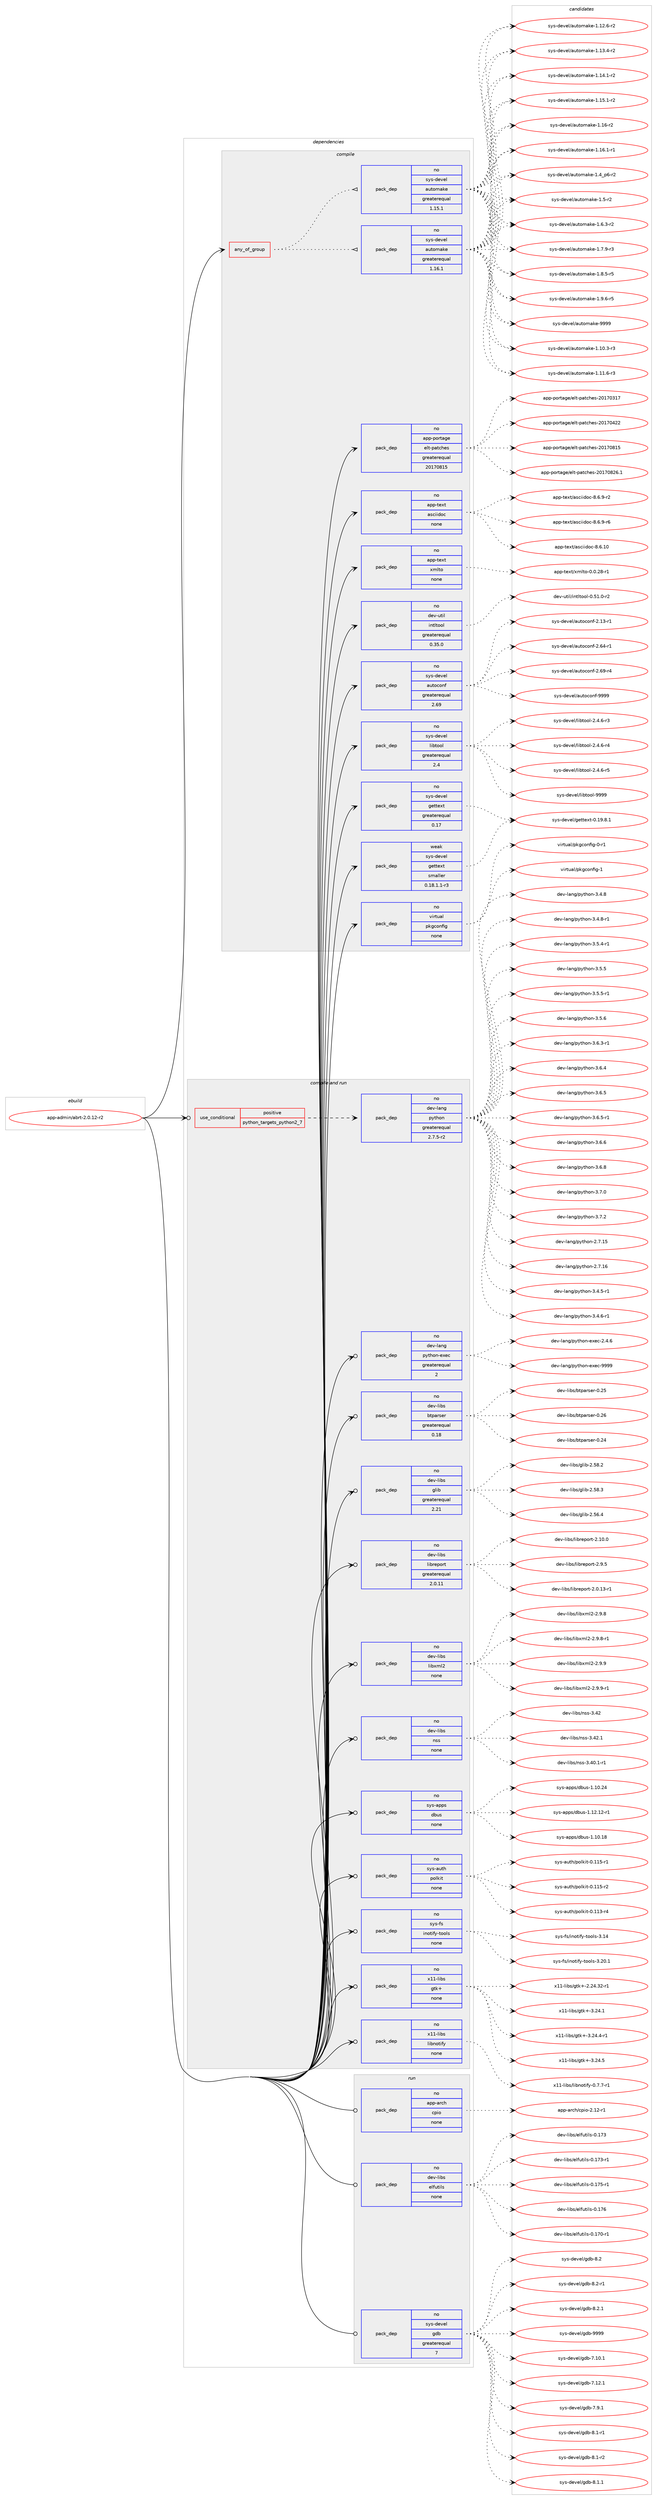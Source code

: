digraph prolog {

# *************
# Graph options
# *************

newrank=true;
concentrate=true;
compound=true;
graph [rankdir=LR,fontname=Helvetica,fontsize=10,ranksep=1.5];#, ranksep=2.5, nodesep=0.2];
edge  [arrowhead=vee];
node  [fontname=Helvetica,fontsize=10];

# **********
# The ebuild
# **********

subgraph cluster_leftcol {
color=gray;
rank=same;
label=<<i>ebuild</i>>;
id [label="app-admin/abrt-2.0.12-r2", color=red, width=4, href="../app-admin/abrt-2.0.12-r2.svg"];
}

# ****************
# The dependencies
# ****************

subgraph cluster_midcol {
color=gray;
label=<<i>dependencies</i>>;
subgraph cluster_compile {
fillcolor="#eeeeee";
style=filled;
label=<<i>compile</i>>;
subgraph any19051 {
dependency1263466 [label=<<TABLE BORDER="0" CELLBORDER="1" CELLSPACING="0" CELLPADDING="4"><TR><TD CELLPADDING="10">any_of_group</TD></TR></TABLE>>, shape=none, color=red];subgraph pack899360 {
dependency1263467 [label=<<TABLE BORDER="0" CELLBORDER="1" CELLSPACING="0" CELLPADDING="4" WIDTH="220"><TR><TD ROWSPAN="6" CELLPADDING="30">pack_dep</TD></TR><TR><TD WIDTH="110">no</TD></TR><TR><TD>sys-devel</TD></TR><TR><TD>automake</TD></TR><TR><TD>greaterequal</TD></TR><TR><TD>1.16.1</TD></TR></TABLE>>, shape=none, color=blue];
}
dependency1263466:e -> dependency1263467:w [weight=20,style="dotted",arrowhead="oinv"];
subgraph pack899361 {
dependency1263468 [label=<<TABLE BORDER="0" CELLBORDER="1" CELLSPACING="0" CELLPADDING="4" WIDTH="220"><TR><TD ROWSPAN="6" CELLPADDING="30">pack_dep</TD></TR><TR><TD WIDTH="110">no</TD></TR><TR><TD>sys-devel</TD></TR><TR><TD>automake</TD></TR><TR><TD>greaterequal</TD></TR><TR><TD>1.15.1</TD></TR></TABLE>>, shape=none, color=blue];
}
dependency1263466:e -> dependency1263468:w [weight=20,style="dotted",arrowhead="oinv"];
}
id:e -> dependency1263466:w [weight=20,style="solid",arrowhead="vee"];
subgraph pack899362 {
dependency1263469 [label=<<TABLE BORDER="0" CELLBORDER="1" CELLSPACING="0" CELLPADDING="4" WIDTH="220"><TR><TD ROWSPAN="6" CELLPADDING="30">pack_dep</TD></TR><TR><TD WIDTH="110">no</TD></TR><TR><TD>app-portage</TD></TR><TR><TD>elt-patches</TD></TR><TR><TD>greaterequal</TD></TR><TR><TD>20170815</TD></TR></TABLE>>, shape=none, color=blue];
}
id:e -> dependency1263469:w [weight=20,style="solid",arrowhead="vee"];
subgraph pack899363 {
dependency1263470 [label=<<TABLE BORDER="0" CELLBORDER="1" CELLSPACING="0" CELLPADDING="4" WIDTH="220"><TR><TD ROWSPAN="6" CELLPADDING="30">pack_dep</TD></TR><TR><TD WIDTH="110">no</TD></TR><TR><TD>app-text</TD></TR><TR><TD>asciidoc</TD></TR><TR><TD>none</TD></TR><TR><TD></TD></TR></TABLE>>, shape=none, color=blue];
}
id:e -> dependency1263470:w [weight=20,style="solid",arrowhead="vee"];
subgraph pack899364 {
dependency1263471 [label=<<TABLE BORDER="0" CELLBORDER="1" CELLSPACING="0" CELLPADDING="4" WIDTH="220"><TR><TD ROWSPAN="6" CELLPADDING="30">pack_dep</TD></TR><TR><TD WIDTH="110">no</TD></TR><TR><TD>app-text</TD></TR><TR><TD>xmlto</TD></TR><TR><TD>none</TD></TR><TR><TD></TD></TR></TABLE>>, shape=none, color=blue];
}
id:e -> dependency1263471:w [weight=20,style="solid",arrowhead="vee"];
subgraph pack899365 {
dependency1263472 [label=<<TABLE BORDER="0" CELLBORDER="1" CELLSPACING="0" CELLPADDING="4" WIDTH="220"><TR><TD ROWSPAN="6" CELLPADDING="30">pack_dep</TD></TR><TR><TD WIDTH="110">no</TD></TR><TR><TD>dev-util</TD></TR><TR><TD>intltool</TD></TR><TR><TD>greaterequal</TD></TR><TR><TD>0.35.0</TD></TR></TABLE>>, shape=none, color=blue];
}
id:e -> dependency1263472:w [weight=20,style="solid",arrowhead="vee"];
subgraph pack899366 {
dependency1263473 [label=<<TABLE BORDER="0" CELLBORDER="1" CELLSPACING="0" CELLPADDING="4" WIDTH="220"><TR><TD ROWSPAN="6" CELLPADDING="30">pack_dep</TD></TR><TR><TD WIDTH="110">no</TD></TR><TR><TD>sys-devel</TD></TR><TR><TD>autoconf</TD></TR><TR><TD>greaterequal</TD></TR><TR><TD>2.69</TD></TR></TABLE>>, shape=none, color=blue];
}
id:e -> dependency1263473:w [weight=20,style="solid",arrowhead="vee"];
subgraph pack899367 {
dependency1263474 [label=<<TABLE BORDER="0" CELLBORDER="1" CELLSPACING="0" CELLPADDING="4" WIDTH="220"><TR><TD ROWSPAN="6" CELLPADDING="30">pack_dep</TD></TR><TR><TD WIDTH="110">no</TD></TR><TR><TD>sys-devel</TD></TR><TR><TD>gettext</TD></TR><TR><TD>greaterequal</TD></TR><TR><TD>0.17</TD></TR></TABLE>>, shape=none, color=blue];
}
id:e -> dependency1263474:w [weight=20,style="solid",arrowhead="vee"];
subgraph pack899368 {
dependency1263475 [label=<<TABLE BORDER="0" CELLBORDER="1" CELLSPACING="0" CELLPADDING="4" WIDTH="220"><TR><TD ROWSPAN="6" CELLPADDING="30">pack_dep</TD></TR><TR><TD WIDTH="110">no</TD></TR><TR><TD>sys-devel</TD></TR><TR><TD>libtool</TD></TR><TR><TD>greaterequal</TD></TR><TR><TD>2.4</TD></TR></TABLE>>, shape=none, color=blue];
}
id:e -> dependency1263475:w [weight=20,style="solid",arrowhead="vee"];
subgraph pack899369 {
dependency1263476 [label=<<TABLE BORDER="0" CELLBORDER="1" CELLSPACING="0" CELLPADDING="4" WIDTH="220"><TR><TD ROWSPAN="6" CELLPADDING="30">pack_dep</TD></TR><TR><TD WIDTH="110">no</TD></TR><TR><TD>virtual</TD></TR><TR><TD>pkgconfig</TD></TR><TR><TD>none</TD></TR><TR><TD></TD></TR></TABLE>>, shape=none, color=blue];
}
id:e -> dependency1263476:w [weight=20,style="solid",arrowhead="vee"];
subgraph pack899370 {
dependency1263477 [label=<<TABLE BORDER="0" CELLBORDER="1" CELLSPACING="0" CELLPADDING="4" WIDTH="220"><TR><TD ROWSPAN="6" CELLPADDING="30">pack_dep</TD></TR><TR><TD WIDTH="110">weak</TD></TR><TR><TD>sys-devel</TD></TR><TR><TD>gettext</TD></TR><TR><TD>smaller</TD></TR><TR><TD>0.18.1.1-r3</TD></TR></TABLE>>, shape=none, color=blue];
}
id:e -> dependency1263477:w [weight=20,style="solid",arrowhead="vee"];
}
subgraph cluster_compileandrun {
fillcolor="#eeeeee";
style=filled;
label=<<i>compile and run</i>>;
subgraph cond344539 {
dependency1263478 [label=<<TABLE BORDER="0" CELLBORDER="1" CELLSPACING="0" CELLPADDING="4"><TR><TD ROWSPAN="3" CELLPADDING="10">use_conditional</TD></TR><TR><TD>positive</TD></TR><TR><TD>python_targets_python2_7</TD></TR></TABLE>>, shape=none, color=red];
subgraph pack899371 {
dependency1263479 [label=<<TABLE BORDER="0" CELLBORDER="1" CELLSPACING="0" CELLPADDING="4" WIDTH="220"><TR><TD ROWSPAN="6" CELLPADDING="30">pack_dep</TD></TR><TR><TD WIDTH="110">no</TD></TR><TR><TD>dev-lang</TD></TR><TR><TD>python</TD></TR><TR><TD>greaterequal</TD></TR><TR><TD>2.7.5-r2</TD></TR></TABLE>>, shape=none, color=blue];
}
dependency1263478:e -> dependency1263479:w [weight=20,style="dashed",arrowhead="vee"];
}
id:e -> dependency1263478:w [weight=20,style="solid",arrowhead="odotvee"];
subgraph pack899372 {
dependency1263480 [label=<<TABLE BORDER="0" CELLBORDER="1" CELLSPACING="0" CELLPADDING="4" WIDTH="220"><TR><TD ROWSPAN="6" CELLPADDING="30">pack_dep</TD></TR><TR><TD WIDTH="110">no</TD></TR><TR><TD>dev-lang</TD></TR><TR><TD>python-exec</TD></TR><TR><TD>greaterequal</TD></TR><TR><TD>2</TD></TR></TABLE>>, shape=none, color=blue];
}
id:e -> dependency1263480:w [weight=20,style="solid",arrowhead="odotvee"];
subgraph pack899373 {
dependency1263481 [label=<<TABLE BORDER="0" CELLBORDER="1" CELLSPACING="0" CELLPADDING="4" WIDTH="220"><TR><TD ROWSPAN="6" CELLPADDING="30">pack_dep</TD></TR><TR><TD WIDTH="110">no</TD></TR><TR><TD>dev-libs</TD></TR><TR><TD>btparser</TD></TR><TR><TD>greaterequal</TD></TR><TR><TD>0.18</TD></TR></TABLE>>, shape=none, color=blue];
}
id:e -> dependency1263481:w [weight=20,style="solid",arrowhead="odotvee"];
subgraph pack899374 {
dependency1263482 [label=<<TABLE BORDER="0" CELLBORDER="1" CELLSPACING="0" CELLPADDING="4" WIDTH="220"><TR><TD ROWSPAN="6" CELLPADDING="30">pack_dep</TD></TR><TR><TD WIDTH="110">no</TD></TR><TR><TD>dev-libs</TD></TR><TR><TD>glib</TD></TR><TR><TD>greaterequal</TD></TR><TR><TD>2.21</TD></TR></TABLE>>, shape=none, color=blue];
}
id:e -> dependency1263482:w [weight=20,style="solid",arrowhead="odotvee"];
subgraph pack899375 {
dependency1263483 [label=<<TABLE BORDER="0" CELLBORDER="1" CELLSPACING="0" CELLPADDING="4" WIDTH="220"><TR><TD ROWSPAN="6" CELLPADDING="30">pack_dep</TD></TR><TR><TD WIDTH="110">no</TD></TR><TR><TD>dev-libs</TD></TR><TR><TD>libreport</TD></TR><TR><TD>greaterequal</TD></TR><TR><TD>2.0.11</TD></TR></TABLE>>, shape=none, color=blue];
}
id:e -> dependency1263483:w [weight=20,style="solid",arrowhead="odotvee"];
subgraph pack899376 {
dependency1263484 [label=<<TABLE BORDER="0" CELLBORDER="1" CELLSPACING="0" CELLPADDING="4" WIDTH="220"><TR><TD ROWSPAN="6" CELLPADDING="30">pack_dep</TD></TR><TR><TD WIDTH="110">no</TD></TR><TR><TD>dev-libs</TD></TR><TR><TD>libxml2</TD></TR><TR><TD>none</TD></TR><TR><TD></TD></TR></TABLE>>, shape=none, color=blue];
}
id:e -> dependency1263484:w [weight=20,style="solid",arrowhead="odotvee"];
subgraph pack899377 {
dependency1263485 [label=<<TABLE BORDER="0" CELLBORDER="1" CELLSPACING="0" CELLPADDING="4" WIDTH="220"><TR><TD ROWSPAN="6" CELLPADDING="30">pack_dep</TD></TR><TR><TD WIDTH="110">no</TD></TR><TR><TD>dev-libs</TD></TR><TR><TD>nss</TD></TR><TR><TD>none</TD></TR><TR><TD></TD></TR></TABLE>>, shape=none, color=blue];
}
id:e -> dependency1263485:w [weight=20,style="solid",arrowhead="odotvee"];
subgraph pack899378 {
dependency1263486 [label=<<TABLE BORDER="0" CELLBORDER="1" CELLSPACING="0" CELLPADDING="4" WIDTH="220"><TR><TD ROWSPAN="6" CELLPADDING="30">pack_dep</TD></TR><TR><TD WIDTH="110">no</TD></TR><TR><TD>sys-apps</TD></TR><TR><TD>dbus</TD></TR><TR><TD>none</TD></TR><TR><TD></TD></TR></TABLE>>, shape=none, color=blue];
}
id:e -> dependency1263486:w [weight=20,style="solid",arrowhead="odotvee"];
subgraph pack899379 {
dependency1263487 [label=<<TABLE BORDER="0" CELLBORDER="1" CELLSPACING="0" CELLPADDING="4" WIDTH="220"><TR><TD ROWSPAN="6" CELLPADDING="30">pack_dep</TD></TR><TR><TD WIDTH="110">no</TD></TR><TR><TD>sys-auth</TD></TR><TR><TD>polkit</TD></TR><TR><TD>none</TD></TR><TR><TD></TD></TR></TABLE>>, shape=none, color=blue];
}
id:e -> dependency1263487:w [weight=20,style="solid",arrowhead="odotvee"];
subgraph pack899380 {
dependency1263488 [label=<<TABLE BORDER="0" CELLBORDER="1" CELLSPACING="0" CELLPADDING="4" WIDTH="220"><TR><TD ROWSPAN="6" CELLPADDING="30">pack_dep</TD></TR><TR><TD WIDTH="110">no</TD></TR><TR><TD>sys-fs</TD></TR><TR><TD>inotify-tools</TD></TR><TR><TD>none</TD></TR><TR><TD></TD></TR></TABLE>>, shape=none, color=blue];
}
id:e -> dependency1263488:w [weight=20,style="solid",arrowhead="odotvee"];
subgraph pack899381 {
dependency1263489 [label=<<TABLE BORDER="0" CELLBORDER="1" CELLSPACING="0" CELLPADDING="4" WIDTH="220"><TR><TD ROWSPAN="6" CELLPADDING="30">pack_dep</TD></TR><TR><TD WIDTH="110">no</TD></TR><TR><TD>x11-libs</TD></TR><TR><TD>gtk+</TD></TR><TR><TD>none</TD></TR><TR><TD></TD></TR></TABLE>>, shape=none, color=blue];
}
id:e -> dependency1263489:w [weight=20,style="solid",arrowhead="odotvee"];
subgraph pack899382 {
dependency1263490 [label=<<TABLE BORDER="0" CELLBORDER="1" CELLSPACING="0" CELLPADDING="4" WIDTH="220"><TR><TD ROWSPAN="6" CELLPADDING="30">pack_dep</TD></TR><TR><TD WIDTH="110">no</TD></TR><TR><TD>x11-libs</TD></TR><TR><TD>libnotify</TD></TR><TR><TD>none</TD></TR><TR><TD></TD></TR></TABLE>>, shape=none, color=blue];
}
id:e -> dependency1263490:w [weight=20,style="solid",arrowhead="odotvee"];
}
subgraph cluster_run {
fillcolor="#eeeeee";
style=filled;
label=<<i>run</i>>;
subgraph pack899383 {
dependency1263491 [label=<<TABLE BORDER="0" CELLBORDER="1" CELLSPACING="0" CELLPADDING="4" WIDTH="220"><TR><TD ROWSPAN="6" CELLPADDING="30">pack_dep</TD></TR><TR><TD WIDTH="110">no</TD></TR><TR><TD>app-arch</TD></TR><TR><TD>cpio</TD></TR><TR><TD>none</TD></TR><TR><TD></TD></TR></TABLE>>, shape=none, color=blue];
}
id:e -> dependency1263491:w [weight=20,style="solid",arrowhead="odot"];
subgraph pack899384 {
dependency1263492 [label=<<TABLE BORDER="0" CELLBORDER="1" CELLSPACING="0" CELLPADDING="4" WIDTH="220"><TR><TD ROWSPAN="6" CELLPADDING="30">pack_dep</TD></TR><TR><TD WIDTH="110">no</TD></TR><TR><TD>dev-libs</TD></TR><TR><TD>elfutils</TD></TR><TR><TD>none</TD></TR><TR><TD></TD></TR></TABLE>>, shape=none, color=blue];
}
id:e -> dependency1263492:w [weight=20,style="solid",arrowhead="odot"];
subgraph pack899385 {
dependency1263493 [label=<<TABLE BORDER="0" CELLBORDER="1" CELLSPACING="0" CELLPADDING="4" WIDTH="220"><TR><TD ROWSPAN="6" CELLPADDING="30">pack_dep</TD></TR><TR><TD WIDTH="110">no</TD></TR><TR><TD>sys-devel</TD></TR><TR><TD>gdb</TD></TR><TR><TD>greaterequal</TD></TR><TR><TD>7</TD></TR></TABLE>>, shape=none, color=blue];
}
id:e -> dependency1263493:w [weight=20,style="solid",arrowhead="odot"];
}
}

# **************
# The candidates
# **************

subgraph cluster_choices {
rank=same;
color=gray;
label=<<i>candidates</i>>;

subgraph choice899360 {
color=black;
nodesep=1;
choice11512111545100101118101108479711711611110997107101454946494846514511451 [label="sys-devel/automake-1.10.3-r3", color=red, width=4,href="../sys-devel/automake-1.10.3-r3.svg"];
choice11512111545100101118101108479711711611110997107101454946494946544511451 [label="sys-devel/automake-1.11.6-r3", color=red, width=4,href="../sys-devel/automake-1.11.6-r3.svg"];
choice11512111545100101118101108479711711611110997107101454946495046544511450 [label="sys-devel/automake-1.12.6-r2", color=red, width=4,href="../sys-devel/automake-1.12.6-r2.svg"];
choice11512111545100101118101108479711711611110997107101454946495146524511450 [label="sys-devel/automake-1.13.4-r2", color=red, width=4,href="../sys-devel/automake-1.13.4-r2.svg"];
choice11512111545100101118101108479711711611110997107101454946495246494511450 [label="sys-devel/automake-1.14.1-r2", color=red, width=4,href="../sys-devel/automake-1.14.1-r2.svg"];
choice11512111545100101118101108479711711611110997107101454946495346494511450 [label="sys-devel/automake-1.15.1-r2", color=red, width=4,href="../sys-devel/automake-1.15.1-r2.svg"];
choice1151211154510010111810110847971171161111099710710145494649544511450 [label="sys-devel/automake-1.16-r2", color=red, width=4,href="../sys-devel/automake-1.16-r2.svg"];
choice11512111545100101118101108479711711611110997107101454946495446494511449 [label="sys-devel/automake-1.16.1-r1", color=red, width=4,href="../sys-devel/automake-1.16.1-r1.svg"];
choice115121115451001011181011084797117116111109971071014549465295112544511450 [label="sys-devel/automake-1.4_p6-r2", color=red, width=4,href="../sys-devel/automake-1.4_p6-r2.svg"];
choice11512111545100101118101108479711711611110997107101454946534511450 [label="sys-devel/automake-1.5-r2", color=red, width=4,href="../sys-devel/automake-1.5-r2.svg"];
choice115121115451001011181011084797117116111109971071014549465446514511450 [label="sys-devel/automake-1.6.3-r2", color=red, width=4,href="../sys-devel/automake-1.6.3-r2.svg"];
choice115121115451001011181011084797117116111109971071014549465546574511451 [label="sys-devel/automake-1.7.9-r3", color=red, width=4,href="../sys-devel/automake-1.7.9-r3.svg"];
choice115121115451001011181011084797117116111109971071014549465646534511453 [label="sys-devel/automake-1.8.5-r5", color=red, width=4,href="../sys-devel/automake-1.8.5-r5.svg"];
choice115121115451001011181011084797117116111109971071014549465746544511453 [label="sys-devel/automake-1.9.6-r5", color=red, width=4,href="../sys-devel/automake-1.9.6-r5.svg"];
choice115121115451001011181011084797117116111109971071014557575757 [label="sys-devel/automake-9999", color=red, width=4,href="../sys-devel/automake-9999.svg"];
dependency1263467:e -> choice11512111545100101118101108479711711611110997107101454946494846514511451:w [style=dotted,weight="100"];
dependency1263467:e -> choice11512111545100101118101108479711711611110997107101454946494946544511451:w [style=dotted,weight="100"];
dependency1263467:e -> choice11512111545100101118101108479711711611110997107101454946495046544511450:w [style=dotted,weight="100"];
dependency1263467:e -> choice11512111545100101118101108479711711611110997107101454946495146524511450:w [style=dotted,weight="100"];
dependency1263467:e -> choice11512111545100101118101108479711711611110997107101454946495246494511450:w [style=dotted,weight="100"];
dependency1263467:e -> choice11512111545100101118101108479711711611110997107101454946495346494511450:w [style=dotted,weight="100"];
dependency1263467:e -> choice1151211154510010111810110847971171161111099710710145494649544511450:w [style=dotted,weight="100"];
dependency1263467:e -> choice11512111545100101118101108479711711611110997107101454946495446494511449:w [style=dotted,weight="100"];
dependency1263467:e -> choice115121115451001011181011084797117116111109971071014549465295112544511450:w [style=dotted,weight="100"];
dependency1263467:e -> choice11512111545100101118101108479711711611110997107101454946534511450:w [style=dotted,weight="100"];
dependency1263467:e -> choice115121115451001011181011084797117116111109971071014549465446514511450:w [style=dotted,weight="100"];
dependency1263467:e -> choice115121115451001011181011084797117116111109971071014549465546574511451:w [style=dotted,weight="100"];
dependency1263467:e -> choice115121115451001011181011084797117116111109971071014549465646534511453:w [style=dotted,weight="100"];
dependency1263467:e -> choice115121115451001011181011084797117116111109971071014549465746544511453:w [style=dotted,weight="100"];
dependency1263467:e -> choice115121115451001011181011084797117116111109971071014557575757:w [style=dotted,weight="100"];
}
subgraph choice899361 {
color=black;
nodesep=1;
choice11512111545100101118101108479711711611110997107101454946494846514511451 [label="sys-devel/automake-1.10.3-r3", color=red, width=4,href="../sys-devel/automake-1.10.3-r3.svg"];
choice11512111545100101118101108479711711611110997107101454946494946544511451 [label="sys-devel/automake-1.11.6-r3", color=red, width=4,href="../sys-devel/automake-1.11.6-r3.svg"];
choice11512111545100101118101108479711711611110997107101454946495046544511450 [label="sys-devel/automake-1.12.6-r2", color=red, width=4,href="../sys-devel/automake-1.12.6-r2.svg"];
choice11512111545100101118101108479711711611110997107101454946495146524511450 [label="sys-devel/automake-1.13.4-r2", color=red, width=4,href="../sys-devel/automake-1.13.4-r2.svg"];
choice11512111545100101118101108479711711611110997107101454946495246494511450 [label="sys-devel/automake-1.14.1-r2", color=red, width=4,href="../sys-devel/automake-1.14.1-r2.svg"];
choice11512111545100101118101108479711711611110997107101454946495346494511450 [label="sys-devel/automake-1.15.1-r2", color=red, width=4,href="../sys-devel/automake-1.15.1-r2.svg"];
choice1151211154510010111810110847971171161111099710710145494649544511450 [label="sys-devel/automake-1.16-r2", color=red, width=4,href="../sys-devel/automake-1.16-r2.svg"];
choice11512111545100101118101108479711711611110997107101454946495446494511449 [label="sys-devel/automake-1.16.1-r1", color=red, width=4,href="../sys-devel/automake-1.16.1-r1.svg"];
choice115121115451001011181011084797117116111109971071014549465295112544511450 [label="sys-devel/automake-1.4_p6-r2", color=red, width=4,href="../sys-devel/automake-1.4_p6-r2.svg"];
choice11512111545100101118101108479711711611110997107101454946534511450 [label="sys-devel/automake-1.5-r2", color=red, width=4,href="../sys-devel/automake-1.5-r2.svg"];
choice115121115451001011181011084797117116111109971071014549465446514511450 [label="sys-devel/automake-1.6.3-r2", color=red, width=4,href="../sys-devel/automake-1.6.3-r2.svg"];
choice115121115451001011181011084797117116111109971071014549465546574511451 [label="sys-devel/automake-1.7.9-r3", color=red, width=4,href="../sys-devel/automake-1.7.9-r3.svg"];
choice115121115451001011181011084797117116111109971071014549465646534511453 [label="sys-devel/automake-1.8.5-r5", color=red, width=4,href="../sys-devel/automake-1.8.5-r5.svg"];
choice115121115451001011181011084797117116111109971071014549465746544511453 [label="sys-devel/automake-1.9.6-r5", color=red, width=4,href="../sys-devel/automake-1.9.6-r5.svg"];
choice115121115451001011181011084797117116111109971071014557575757 [label="sys-devel/automake-9999", color=red, width=4,href="../sys-devel/automake-9999.svg"];
dependency1263468:e -> choice11512111545100101118101108479711711611110997107101454946494846514511451:w [style=dotted,weight="100"];
dependency1263468:e -> choice11512111545100101118101108479711711611110997107101454946494946544511451:w [style=dotted,weight="100"];
dependency1263468:e -> choice11512111545100101118101108479711711611110997107101454946495046544511450:w [style=dotted,weight="100"];
dependency1263468:e -> choice11512111545100101118101108479711711611110997107101454946495146524511450:w [style=dotted,weight="100"];
dependency1263468:e -> choice11512111545100101118101108479711711611110997107101454946495246494511450:w [style=dotted,weight="100"];
dependency1263468:e -> choice11512111545100101118101108479711711611110997107101454946495346494511450:w [style=dotted,weight="100"];
dependency1263468:e -> choice1151211154510010111810110847971171161111099710710145494649544511450:w [style=dotted,weight="100"];
dependency1263468:e -> choice11512111545100101118101108479711711611110997107101454946495446494511449:w [style=dotted,weight="100"];
dependency1263468:e -> choice115121115451001011181011084797117116111109971071014549465295112544511450:w [style=dotted,weight="100"];
dependency1263468:e -> choice11512111545100101118101108479711711611110997107101454946534511450:w [style=dotted,weight="100"];
dependency1263468:e -> choice115121115451001011181011084797117116111109971071014549465446514511450:w [style=dotted,weight="100"];
dependency1263468:e -> choice115121115451001011181011084797117116111109971071014549465546574511451:w [style=dotted,weight="100"];
dependency1263468:e -> choice115121115451001011181011084797117116111109971071014549465646534511453:w [style=dotted,weight="100"];
dependency1263468:e -> choice115121115451001011181011084797117116111109971071014549465746544511453:w [style=dotted,weight="100"];
dependency1263468:e -> choice115121115451001011181011084797117116111109971071014557575757:w [style=dotted,weight="100"];
}
subgraph choice899362 {
color=black;
nodesep=1;
choice97112112451121111141169710310147101108116451129711699104101115455048495548514955 [label="app-portage/elt-patches-20170317", color=red, width=4,href="../app-portage/elt-patches-20170317.svg"];
choice97112112451121111141169710310147101108116451129711699104101115455048495548525050 [label="app-portage/elt-patches-20170422", color=red, width=4,href="../app-portage/elt-patches-20170422.svg"];
choice97112112451121111141169710310147101108116451129711699104101115455048495548564953 [label="app-portage/elt-patches-20170815", color=red, width=4,href="../app-portage/elt-patches-20170815.svg"];
choice971121124511211111411697103101471011081164511297116991041011154550484955485650544649 [label="app-portage/elt-patches-20170826.1", color=red, width=4,href="../app-portage/elt-patches-20170826.1.svg"];
dependency1263469:e -> choice97112112451121111141169710310147101108116451129711699104101115455048495548514955:w [style=dotted,weight="100"];
dependency1263469:e -> choice97112112451121111141169710310147101108116451129711699104101115455048495548525050:w [style=dotted,weight="100"];
dependency1263469:e -> choice97112112451121111141169710310147101108116451129711699104101115455048495548564953:w [style=dotted,weight="100"];
dependency1263469:e -> choice971121124511211111411697103101471011081164511297116991041011154550484955485650544649:w [style=dotted,weight="100"];
}
subgraph choice899363 {
color=black;
nodesep=1;
choice97112112451161011201164797115991051051001119945564654464948 [label="app-text/asciidoc-8.6.10", color=red, width=4,href="../app-text/asciidoc-8.6.10.svg"];
choice9711211245116101120116479711599105105100111994556465446574511450 [label="app-text/asciidoc-8.6.9-r2", color=red, width=4,href="../app-text/asciidoc-8.6.9-r2.svg"];
choice9711211245116101120116479711599105105100111994556465446574511454 [label="app-text/asciidoc-8.6.9-r6", color=red, width=4,href="../app-text/asciidoc-8.6.9-r6.svg"];
dependency1263470:e -> choice97112112451161011201164797115991051051001119945564654464948:w [style=dotted,weight="100"];
dependency1263470:e -> choice9711211245116101120116479711599105105100111994556465446574511450:w [style=dotted,weight="100"];
dependency1263470:e -> choice9711211245116101120116479711599105105100111994556465446574511454:w [style=dotted,weight="100"];
}
subgraph choice899364 {
color=black;
nodesep=1;
choice971121124511610112011647120109108116111454846484650564511449 [label="app-text/xmlto-0.0.28-r1", color=red, width=4,href="../app-text/xmlto-0.0.28-r1.svg"];
dependency1263471:e -> choice971121124511610112011647120109108116111454846484650564511449:w [style=dotted,weight="100"];
}
subgraph choice899365 {
color=black;
nodesep=1;
choice1001011184511711610510847105110116108116111111108454846534946484511450 [label="dev-util/intltool-0.51.0-r2", color=red, width=4,href="../dev-util/intltool-0.51.0-r2.svg"];
dependency1263472:e -> choice1001011184511711610510847105110116108116111111108454846534946484511450:w [style=dotted,weight="100"];
}
subgraph choice899366 {
color=black;
nodesep=1;
choice1151211154510010111810110847971171161119911111010245504649514511449 [label="sys-devel/autoconf-2.13-r1", color=red, width=4,href="../sys-devel/autoconf-2.13-r1.svg"];
choice1151211154510010111810110847971171161119911111010245504654524511449 [label="sys-devel/autoconf-2.64-r1", color=red, width=4,href="../sys-devel/autoconf-2.64-r1.svg"];
choice1151211154510010111810110847971171161119911111010245504654574511452 [label="sys-devel/autoconf-2.69-r4", color=red, width=4,href="../sys-devel/autoconf-2.69-r4.svg"];
choice115121115451001011181011084797117116111991111101024557575757 [label="sys-devel/autoconf-9999", color=red, width=4,href="../sys-devel/autoconf-9999.svg"];
dependency1263473:e -> choice1151211154510010111810110847971171161119911111010245504649514511449:w [style=dotted,weight="100"];
dependency1263473:e -> choice1151211154510010111810110847971171161119911111010245504654524511449:w [style=dotted,weight="100"];
dependency1263473:e -> choice1151211154510010111810110847971171161119911111010245504654574511452:w [style=dotted,weight="100"];
dependency1263473:e -> choice115121115451001011181011084797117116111991111101024557575757:w [style=dotted,weight="100"];
}
subgraph choice899367 {
color=black;
nodesep=1;
choice1151211154510010111810110847103101116116101120116454846495746564649 [label="sys-devel/gettext-0.19.8.1", color=red, width=4,href="../sys-devel/gettext-0.19.8.1.svg"];
dependency1263474:e -> choice1151211154510010111810110847103101116116101120116454846495746564649:w [style=dotted,weight="100"];
}
subgraph choice899368 {
color=black;
nodesep=1;
choice1151211154510010111810110847108105981161111111084550465246544511451 [label="sys-devel/libtool-2.4.6-r3", color=red, width=4,href="../sys-devel/libtool-2.4.6-r3.svg"];
choice1151211154510010111810110847108105981161111111084550465246544511452 [label="sys-devel/libtool-2.4.6-r4", color=red, width=4,href="../sys-devel/libtool-2.4.6-r4.svg"];
choice1151211154510010111810110847108105981161111111084550465246544511453 [label="sys-devel/libtool-2.4.6-r5", color=red, width=4,href="../sys-devel/libtool-2.4.6-r5.svg"];
choice1151211154510010111810110847108105981161111111084557575757 [label="sys-devel/libtool-9999", color=red, width=4,href="../sys-devel/libtool-9999.svg"];
dependency1263475:e -> choice1151211154510010111810110847108105981161111111084550465246544511451:w [style=dotted,weight="100"];
dependency1263475:e -> choice1151211154510010111810110847108105981161111111084550465246544511452:w [style=dotted,weight="100"];
dependency1263475:e -> choice1151211154510010111810110847108105981161111111084550465246544511453:w [style=dotted,weight="100"];
dependency1263475:e -> choice1151211154510010111810110847108105981161111111084557575757:w [style=dotted,weight="100"];
}
subgraph choice899369 {
color=black;
nodesep=1;
choice11810511411611797108471121071039911111010210510345484511449 [label="virtual/pkgconfig-0-r1", color=red, width=4,href="../virtual/pkgconfig-0-r1.svg"];
choice1181051141161179710847112107103991111101021051034549 [label="virtual/pkgconfig-1", color=red, width=4,href="../virtual/pkgconfig-1.svg"];
dependency1263476:e -> choice11810511411611797108471121071039911111010210510345484511449:w [style=dotted,weight="100"];
dependency1263476:e -> choice1181051141161179710847112107103991111101021051034549:w [style=dotted,weight="100"];
}
subgraph choice899370 {
color=black;
nodesep=1;
choice1151211154510010111810110847103101116116101120116454846495746564649 [label="sys-devel/gettext-0.19.8.1", color=red, width=4,href="../sys-devel/gettext-0.19.8.1.svg"];
dependency1263477:e -> choice1151211154510010111810110847103101116116101120116454846495746564649:w [style=dotted,weight="100"];
}
subgraph choice899371 {
color=black;
nodesep=1;
choice10010111845108971101034711212111610411111045504655464953 [label="dev-lang/python-2.7.15", color=red, width=4,href="../dev-lang/python-2.7.15.svg"];
choice10010111845108971101034711212111610411111045504655464954 [label="dev-lang/python-2.7.16", color=red, width=4,href="../dev-lang/python-2.7.16.svg"];
choice1001011184510897110103471121211161041111104551465246534511449 [label="dev-lang/python-3.4.5-r1", color=red, width=4,href="../dev-lang/python-3.4.5-r1.svg"];
choice1001011184510897110103471121211161041111104551465246544511449 [label="dev-lang/python-3.4.6-r1", color=red, width=4,href="../dev-lang/python-3.4.6-r1.svg"];
choice100101118451089711010347112121116104111110455146524656 [label="dev-lang/python-3.4.8", color=red, width=4,href="../dev-lang/python-3.4.8.svg"];
choice1001011184510897110103471121211161041111104551465246564511449 [label="dev-lang/python-3.4.8-r1", color=red, width=4,href="../dev-lang/python-3.4.8-r1.svg"];
choice1001011184510897110103471121211161041111104551465346524511449 [label="dev-lang/python-3.5.4-r1", color=red, width=4,href="../dev-lang/python-3.5.4-r1.svg"];
choice100101118451089711010347112121116104111110455146534653 [label="dev-lang/python-3.5.5", color=red, width=4,href="../dev-lang/python-3.5.5.svg"];
choice1001011184510897110103471121211161041111104551465346534511449 [label="dev-lang/python-3.5.5-r1", color=red, width=4,href="../dev-lang/python-3.5.5-r1.svg"];
choice100101118451089711010347112121116104111110455146534654 [label="dev-lang/python-3.5.6", color=red, width=4,href="../dev-lang/python-3.5.6.svg"];
choice1001011184510897110103471121211161041111104551465446514511449 [label="dev-lang/python-3.6.3-r1", color=red, width=4,href="../dev-lang/python-3.6.3-r1.svg"];
choice100101118451089711010347112121116104111110455146544652 [label="dev-lang/python-3.6.4", color=red, width=4,href="../dev-lang/python-3.6.4.svg"];
choice100101118451089711010347112121116104111110455146544653 [label="dev-lang/python-3.6.5", color=red, width=4,href="../dev-lang/python-3.6.5.svg"];
choice1001011184510897110103471121211161041111104551465446534511449 [label="dev-lang/python-3.6.5-r1", color=red, width=4,href="../dev-lang/python-3.6.5-r1.svg"];
choice100101118451089711010347112121116104111110455146544654 [label="dev-lang/python-3.6.6", color=red, width=4,href="../dev-lang/python-3.6.6.svg"];
choice100101118451089711010347112121116104111110455146544656 [label="dev-lang/python-3.6.8", color=red, width=4,href="../dev-lang/python-3.6.8.svg"];
choice100101118451089711010347112121116104111110455146554648 [label="dev-lang/python-3.7.0", color=red, width=4,href="../dev-lang/python-3.7.0.svg"];
choice100101118451089711010347112121116104111110455146554650 [label="dev-lang/python-3.7.2", color=red, width=4,href="../dev-lang/python-3.7.2.svg"];
dependency1263479:e -> choice10010111845108971101034711212111610411111045504655464953:w [style=dotted,weight="100"];
dependency1263479:e -> choice10010111845108971101034711212111610411111045504655464954:w [style=dotted,weight="100"];
dependency1263479:e -> choice1001011184510897110103471121211161041111104551465246534511449:w [style=dotted,weight="100"];
dependency1263479:e -> choice1001011184510897110103471121211161041111104551465246544511449:w [style=dotted,weight="100"];
dependency1263479:e -> choice100101118451089711010347112121116104111110455146524656:w [style=dotted,weight="100"];
dependency1263479:e -> choice1001011184510897110103471121211161041111104551465246564511449:w [style=dotted,weight="100"];
dependency1263479:e -> choice1001011184510897110103471121211161041111104551465346524511449:w [style=dotted,weight="100"];
dependency1263479:e -> choice100101118451089711010347112121116104111110455146534653:w [style=dotted,weight="100"];
dependency1263479:e -> choice1001011184510897110103471121211161041111104551465346534511449:w [style=dotted,weight="100"];
dependency1263479:e -> choice100101118451089711010347112121116104111110455146534654:w [style=dotted,weight="100"];
dependency1263479:e -> choice1001011184510897110103471121211161041111104551465446514511449:w [style=dotted,weight="100"];
dependency1263479:e -> choice100101118451089711010347112121116104111110455146544652:w [style=dotted,weight="100"];
dependency1263479:e -> choice100101118451089711010347112121116104111110455146544653:w [style=dotted,weight="100"];
dependency1263479:e -> choice1001011184510897110103471121211161041111104551465446534511449:w [style=dotted,weight="100"];
dependency1263479:e -> choice100101118451089711010347112121116104111110455146544654:w [style=dotted,weight="100"];
dependency1263479:e -> choice100101118451089711010347112121116104111110455146544656:w [style=dotted,weight="100"];
dependency1263479:e -> choice100101118451089711010347112121116104111110455146554648:w [style=dotted,weight="100"];
dependency1263479:e -> choice100101118451089711010347112121116104111110455146554650:w [style=dotted,weight="100"];
}
subgraph choice899372 {
color=black;
nodesep=1;
choice1001011184510897110103471121211161041111104510112010199455046524654 [label="dev-lang/python-exec-2.4.6", color=red, width=4,href="../dev-lang/python-exec-2.4.6.svg"];
choice10010111845108971101034711212111610411111045101120101994557575757 [label="dev-lang/python-exec-9999", color=red, width=4,href="../dev-lang/python-exec-9999.svg"];
dependency1263480:e -> choice1001011184510897110103471121211161041111104510112010199455046524654:w [style=dotted,weight="100"];
dependency1263480:e -> choice10010111845108971101034711212111610411111045101120101994557575757:w [style=dotted,weight="100"];
}
subgraph choice899373 {
color=black;
nodesep=1;
choice10010111845108105981154798116112971141151011144548465052 [label="dev-libs/btparser-0.24", color=red, width=4,href="../dev-libs/btparser-0.24.svg"];
choice10010111845108105981154798116112971141151011144548465053 [label="dev-libs/btparser-0.25", color=red, width=4,href="../dev-libs/btparser-0.25.svg"];
choice10010111845108105981154798116112971141151011144548465054 [label="dev-libs/btparser-0.26", color=red, width=4,href="../dev-libs/btparser-0.26.svg"];
dependency1263481:e -> choice10010111845108105981154798116112971141151011144548465052:w [style=dotted,weight="100"];
dependency1263481:e -> choice10010111845108105981154798116112971141151011144548465053:w [style=dotted,weight="100"];
dependency1263481:e -> choice10010111845108105981154798116112971141151011144548465054:w [style=dotted,weight="100"];
}
subgraph choice899374 {
color=black;
nodesep=1;
choice1001011184510810598115471031081059845504653544652 [label="dev-libs/glib-2.56.4", color=red, width=4,href="../dev-libs/glib-2.56.4.svg"];
choice1001011184510810598115471031081059845504653564650 [label="dev-libs/glib-2.58.2", color=red, width=4,href="../dev-libs/glib-2.58.2.svg"];
choice1001011184510810598115471031081059845504653564651 [label="dev-libs/glib-2.58.3", color=red, width=4,href="../dev-libs/glib-2.58.3.svg"];
dependency1263482:e -> choice1001011184510810598115471031081059845504653544652:w [style=dotted,weight="100"];
dependency1263482:e -> choice1001011184510810598115471031081059845504653564650:w [style=dotted,weight="100"];
dependency1263482:e -> choice1001011184510810598115471031081059845504653564651:w [style=dotted,weight="100"];
}
subgraph choice899375 {
color=black;
nodesep=1;
choice10010111845108105981154710810598114101112111114116455046484649514511449 [label="dev-libs/libreport-2.0.13-r1", color=red, width=4,href="../dev-libs/libreport-2.0.13-r1.svg"];
choice1001011184510810598115471081059811410111211111411645504649484648 [label="dev-libs/libreport-2.10.0", color=red, width=4,href="../dev-libs/libreport-2.10.0.svg"];
choice10010111845108105981154710810598114101112111114116455046574653 [label="dev-libs/libreport-2.9.5", color=red, width=4,href="../dev-libs/libreport-2.9.5.svg"];
dependency1263483:e -> choice10010111845108105981154710810598114101112111114116455046484649514511449:w [style=dotted,weight="100"];
dependency1263483:e -> choice1001011184510810598115471081059811410111211111411645504649484648:w [style=dotted,weight="100"];
dependency1263483:e -> choice10010111845108105981154710810598114101112111114116455046574653:w [style=dotted,weight="100"];
}
subgraph choice899376 {
color=black;
nodesep=1;
choice1001011184510810598115471081059812010910850455046574656 [label="dev-libs/libxml2-2.9.8", color=red, width=4,href="../dev-libs/libxml2-2.9.8.svg"];
choice10010111845108105981154710810598120109108504550465746564511449 [label="dev-libs/libxml2-2.9.8-r1", color=red, width=4,href="../dev-libs/libxml2-2.9.8-r1.svg"];
choice1001011184510810598115471081059812010910850455046574657 [label="dev-libs/libxml2-2.9.9", color=red, width=4,href="../dev-libs/libxml2-2.9.9.svg"];
choice10010111845108105981154710810598120109108504550465746574511449 [label="dev-libs/libxml2-2.9.9-r1", color=red, width=4,href="../dev-libs/libxml2-2.9.9-r1.svg"];
dependency1263484:e -> choice1001011184510810598115471081059812010910850455046574656:w [style=dotted,weight="100"];
dependency1263484:e -> choice10010111845108105981154710810598120109108504550465746564511449:w [style=dotted,weight="100"];
dependency1263484:e -> choice1001011184510810598115471081059812010910850455046574657:w [style=dotted,weight="100"];
dependency1263484:e -> choice10010111845108105981154710810598120109108504550465746574511449:w [style=dotted,weight="100"];
}
subgraph choice899377 {
color=black;
nodesep=1;
choice100101118451081059811547110115115455146524846494511449 [label="dev-libs/nss-3.40.1-r1", color=red, width=4,href="../dev-libs/nss-3.40.1-r1.svg"];
choice1001011184510810598115471101151154551465250 [label="dev-libs/nss-3.42", color=red, width=4,href="../dev-libs/nss-3.42.svg"];
choice10010111845108105981154711011511545514652504649 [label="dev-libs/nss-3.42.1", color=red, width=4,href="../dev-libs/nss-3.42.1.svg"];
dependency1263485:e -> choice100101118451081059811547110115115455146524846494511449:w [style=dotted,weight="100"];
dependency1263485:e -> choice1001011184510810598115471101151154551465250:w [style=dotted,weight="100"];
dependency1263485:e -> choice10010111845108105981154711011511545514652504649:w [style=dotted,weight="100"];
}
subgraph choice899378 {
color=black;
nodesep=1;
choice115121115459711211211547100981171154549464948464956 [label="sys-apps/dbus-1.10.18", color=red, width=4,href="../sys-apps/dbus-1.10.18.svg"];
choice115121115459711211211547100981171154549464948465052 [label="sys-apps/dbus-1.10.24", color=red, width=4,href="../sys-apps/dbus-1.10.24.svg"];
choice1151211154597112112115471009811711545494649504649504511449 [label="sys-apps/dbus-1.12.12-r1", color=red, width=4,href="../sys-apps/dbus-1.12.12-r1.svg"];
dependency1263486:e -> choice115121115459711211211547100981171154549464948464956:w [style=dotted,weight="100"];
dependency1263486:e -> choice115121115459711211211547100981171154549464948465052:w [style=dotted,weight="100"];
dependency1263486:e -> choice1151211154597112112115471009811711545494649504649504511449:w [style=dotted,weight="100"];
}
subgraph choice899379 {
color=black;
nodesep=1;
choice1151211154597117116104471121111081071051164548464949514511452 [label="sys-auth/polkit-0.113-r4", color=red, width=4,href="../sys-auth/polkit-0.113-r4.svg"];
choice1151211154597117116104471121111081071051164548464949534511449 [label="sys-auth/polkit-0.115-r1", color=red, width=4,href="../sys-auth/polkit-0.115-r1.svg"];
choice1151211154597117116104471121111081071051164548464949534511450 [label="sys-auth/polkit-0.115-r2", color=red, width=4,href="../sys-auth/polkit-0.115-r2.svg"];
dependency1263487:e -> choice1151211154597117116104471121111081071051164548464949514511452:w [style=dotted,weight="100"];
dependency1263487:e -> choice1151211154597117116104471121111081071051164548464949534511449:w [style=dotted,weight="100"];
dependency1263487:e -> choice1151211154597117116104471121111081071051164548464949534511450:w [style=dotted,weight="100"];
}
subgraph choice899380 {
color=black;
nodesep=1;
choice1151211154510211547105110111116105102121451161111111081154551464952 [label="sys-fs/inotify-tools-3.14", color=red, width=4,href="../sys-fs/inotify-tools-3.14.svg"];
choice11512111545102115471051101111161051021214511611111110811545514650484649 [label="sys-fs/inotify-tools-3.20.1", color=red, width=4,href="../sys-fs/inotify-tools-3.20.1.svg"];
dependency1263488:e -> choice1151211154510211547105110111116105102121451161111111081154551464952:w [style=dotted,weight="100"];
dependency1263488:e -> choice11512111545102115471051101111161051021214511611111110811545514650484649:w [style=dotted,weight="100"];
}
subgraph choice899381 {
color=black;
nodesep=1;
choice12049494510810598115471031161074345504650524651504511449 [label="x11-libs/gtk+-2.24.32-r1", color=red, width=4,href="../x11-libs/gtk+-2.24.32-r1.svg"];
choice12049494510810598115471031161074345514650524649 [label="x11-libs/gtk+-3.24.1", color=red, width=4,href="../x11-libs/gtk+-3.24.1.svg"];
choice120494945108105981154710311610743455146505246524511449 [label="x11-libs/gtk+-3.24.4-r1", color=red, width=4,href="../x11-libs/gtk+-3.24.4-r1.svg"];
choice12049494510810598115471031161074345514650524653 [label="x11-libs/gtk+-3.24.5", color=red, width=4,href="../x11-libs/gtk+-3.24.5.svg"];
dependency1263489:e -> choice12049494510810598115471031161074345504650524651504511449:w [style=dotted,weight="100"];
dependency1263489:e -> choice12049494510810598115471031161074345514650524649:w [style=dotted,weight="100"];
dependency1263489:e -> choice120494945108105981154710311610743455146505246524511449:w [style=dotted,weight="100"];
dependency1263489:e -> choice12049494510810598115471031161074345514650524653:w [style=dotted,weight="100"];
}
subgraph choice899382 {
color=black;
nodesep=1;
choice1204949451081059811547108105981101111161051021214548465546554511449 [label="x11-libs/libnotify-0.7.7-r1", color=red, width=4,href="../x11-libs/libnotify-0.7.7-r1.svg"];
dependency1263490:e -> choice1204949451081059811547108105981101111161051021214548465546554511449:w [style=dotted,weight="100"];
}
subgraph choice899383 {
color=black;
nodesep=1;
choice97112112459711499104479911210511145504649504511449 [label="app-arch/cpio-2.12-r1", color=red, width=4,href="../app-arch/cpio-2.12-r1.svg"];
dependency1263491:e -> choice97112112459711499104479911210511145504649504511449:w [style=dotted,weight="100"];
}
subgraph choice899384 {
color=black;
nodesep=1;
choice1001011184510810598115471011081021171161051081154548464955484511449 [label="dev-libs/elfutils-0.170-r1", color=red, width=4,href="../dev-libs/elfutils-0.170-r1.svg"];
choice100101118451081059811547101108102117116105108115454846495551 [label="dev-libs/elfutils-0.173", color=red, width=4,href="../dev-libs/elfutils-0.173.svg"];
choice1001011184510810598115471011081021171161051081154548464955514511449 [label="dev-libs/elfutils-0.173-r1", color=red, width=4,href="../dev-libs/elfutils-0.173-r1.svg"];
choice1001011184510810598115471011081021171161051081154548464955534511449 [label="dev-libs/elfutils-0.175-r1", color=red, width=4,href="../dev-libs/elfutils-0.175-r1.svg"];
choice100101118451081059811547101108102117116105108115454846495554 [label="dev-libs/elfutils-0.176", color=red, width=4,href="../dev-libs/elfutils-0.176.svg"];
dependency1263492:e -> choice1001011184510810598115471011081021171161051081154548464955484511449:w [style=dotted,weight="100"];
dependency1263492:e -> choice100101118451081059811547101108102117116105108115454846495551:w [style=dotted,weight="100"];
dependency1263492:e -> choice1001011184510810598115471011081021171161051081154548464955514511449:w [style=dotted,weight="100"];
dependency1263492:e -> choice1001011184510810598115471011081021171161051081154548464955534511449:w [style=dotted,weight="100"];
dependency1263492:e -> choice100101118451081059811547101108102117116105108115454846495554:w [style=dotted,weight="100"];
}
subgraph choice899385 {
color=black;
nodesep=1;
choice11512111545100101118101108471031009845554649484649 [label="sys-devel/gdb-7.10.1", color=red, width=4,href="../sys-devel/gdb-7.10.1.svg"];
choice11512111545100101118101108471031009845554649504649 [label="sys-devel/gdb-7.12.1", color=red, width=4,href="../sys-devel/gdb-7.12.1.svg"];
choice115121115451001011181011084710310098455546574649 [label="sys-devel/gdb-7.9.1", color=red, width=4,href="../sys-devel/gdb-7.9.1.svg"];
choice115121115451001011181011084710310098455646494511449 [label="sys-devel/gdb-8.1-r1", color=red, width=4,href="../sys-devel/gdb-8.1-r1.svg"];
choice115121115451001011181011084710310098455646494511450 [label="sys-devel/gdb-8.1-r2", color=red, width=4,href="../sys-devel/gdb-8.1-r2.svg"];
choice115121115451001011181011084710310098455646494649 [label="sys-devel/gdb-8.1.1", color=red, width=4,href="../sys-devel/gdb-8.1.1.svg"];
choice11512111545100101118101108471031009845564650 [label="sys-devel/gdb-8.2", color=red, width=4,href="../sys-devel/gdb-8.2.svg"];
choice115121115451001011181011084710310098455646504511449 [label="sys-devel/gdb-8.2-r1", color=red, width=4,href="../sys-devel/gdb-8.2-r1.svg"];
choice115121115451001011181011084710310098455646504649 [label="sys-devel/gdb-8.2.1", color=red, width=4,href="../sys-devel/gdb-8.2.1.svg"];
choice1151211154510010111810110847103100984557575757 [label="sys-devel/gdb-9999", color=red, width=4,href="../sys-devel/gdb-9999.svg"];
dependency1263493:e -> choice11512111545100101118101108471031009845554649484649:w [style=dotted,weight="100"];
dependency1263493:e -> choice11512111545100101118101108471031009845554649504649:w [style=dotted,weight="100"];
dependency1263493:e -> choice115121115451001011181011084710310098455546574649:w [style=dotted,weight="100"];
dependency1263493:e -> choice115121115451001011181011084710310098455646494511449:w [style=dotted,weight="100"];
dependency1263493:e -> choice115121115451001011181011084710310098455646494511450:w [style=dotted,weight="100"];
dependency1263493:e -> choice115121115451001011181011084710310098455646494649:w [style=dotted,weight="100"];
dependency1263493:e -> choice11512111545100101118101108471031009845564650:w [style=dotted,weight="100"];
dependency1263493:e -> choice115121115451001011181011084710310098455646504511449:w [style=dotted,weight="100"];
dependency1263493:e -> choice115121115451001011181011084710310098455646504649:w [style=dotted,weight="100"];
dependency1263493:e -> choice1151211154510010111810110847103100984557575757:w [style=dotted,weight="100"];
}
}

}
